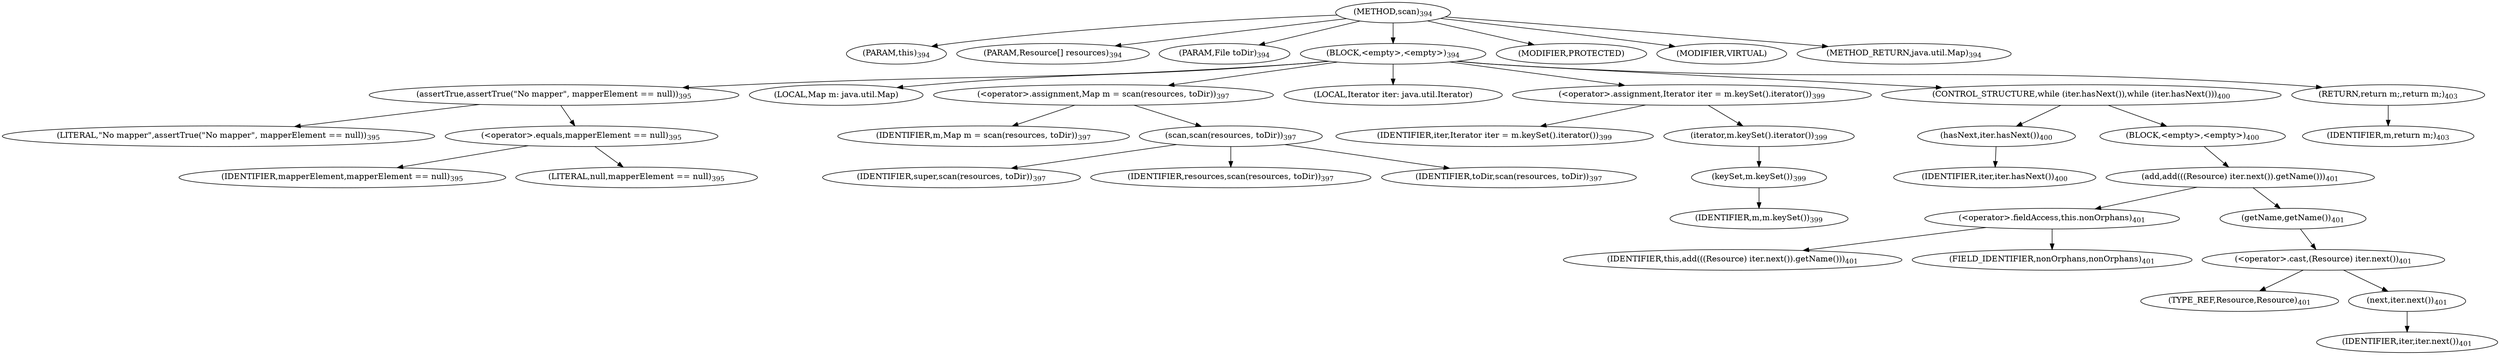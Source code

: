 digraph "scan" {  
"817" [label = <(METHOD,scan)<SUB>394</SUB>> ]
"818" [label = <(PARAM,this)<SUB>394</SUB>> ]
"819" [label = <(PARAM,Resource[] resources)<SUB>394</SUB>> ]
"820" [label = <(PARAM,File toDir)<SUB>394</SUB>> ]
"821" [label = <(BLOCK,&lt;empty&gt;,&lt;empty&gt;)<SUB>394</SUB>> ]
"822" [label = <(assertTrue,assertTrue(&quot;No mapper&quot;, mapperElement == null))<SUB>395</SUB>> ]
"823" [label = <(LITERAL,&quot;No mapper&quot;,assertTrue(&quot;No mapper&quot;, mapperElement == null))<SUB>395</SUB>> ]
"824" [label = <(&lt;operator&gt;.equals,mapperElement == null)<SUB>395</SUB>> ]
"825" [label = <(IDENTIFIER,mapperElement,mapperElement == null)<SUB>395</SUB>> ]
"826" [label = <(LITERAL,null,mapperElement == null)<SUB>395</SUB>> ]
"827" [label = <(LOCAL,Map m: java.util.Map)> ]
"828" [label = <(&lt;operator&gt;.assignment,Map m = scan(resources, toDir))<SUB>397</SUB>> ]
"829" [label = <(IDENTIFIER,m,Map m = scan(resources, toDir))<SUB>397</SUB>> ]
"830" [label = <(scan,scan(resources, toDir))<SUB>397</SUB>> ]
"831" [label = <(IDENTIFIER,super,scan(resources, toDir))<SUB>397</SUB>> ]
"832" [label = <(IDENTIFIER,resources,scan(resources, toDir))<SUB>397</SUB>> ]
"833" [label = <(IDENTIFIER,toDir,scan(resources, toDir))<SUB>397</SUB>> ]
"834" [label = <(LOCAL,Iterator iter: java.util.Iterator)> ]
"835" [label = <(&lt;operator&gt;.assignment,Iterator iter = m.keySet().iterator())<SUB>399</SUB>> ]
"836" [label = <(IDENTIFIER,iter,Iterator iter = m.keySet().iterator())<SUB>399</SUB>> ]
"837" [label = <(iterator,m.keySet().iterator())<SUB>399</SUB>> ]
"838" [label = <(keySet,m.keySet())<SUB>399</SUB>> ]
"839" [label = <(IDENTIFIER,m,m.keySet())<SUB>399</SUB>> ]
"840" [label = <(CONTROL_STRUCTURE,while (iter.hasNext()),while (iter.hasNext()))<SUB>400</SUB>> ]
"841" [label = <(hasNext,iter.hasNext())<SUB>400</SUB>> ]
"842" [label = <(IDENTIFIER,iter,iter.hasNext())<SUB>400</SUB>> ]
"843" [label = <(BLOCK,&lt;empty&gt;,&lt;empty&gt;)<SUB>400</SUB>> ]
"844" [label = <(add,add(((Resource) iter.next()).getName()))<SUB>401</SUB>> ]
"845" [label = <(&lt;operator&gt;.fieldAccess,this.nonOrphans)<SUB>401</SUB>> ]
"846" [label = <(IDENTIFIER,this,add(((Resource) iter.next()).getName()))<SUB>401</SUB>> ]
"847" [label = <(FIELD_IDENTIFIER,nonOrphans,nonOrphans)<SUB>401</SUB>> ]
"848" [label = <(getName,getName())<SUB>401</SUB>> ]
"849" [label = <(&lt;operator&gt;.cast,(Resource) iter.next())<SUB>401</SUB>> ]
"850" [label = <(TYPE_REF,Resource,Resource)<SUB>401</SUB>> ]
"851" [label = <(next,iter.next())<SUB>401</SUB>> ]
"852" [label = <(IDENTIFIER,iter,iter.next())<SUB>401</SUB>> ]
"853" [label = <(RETURN,return m;,return m;)<SUB>403</SUB>> ]
"854" [label = <(IDENTIFIER,m,return m;)<SUB>403</SUB>> ]
"855" [label = <(MODIFIER,PROTECTED)> ]
"856" [label = <(MODIFIER,VIRTUAL)> ]
"857" [label = <(METHOD_RETURN,java.util.Map)<SUB>394</SUB>> ]
  "817" -> "818" 
  "817" -> "819" 
  "817" -> "820" 
  "817" -> "821" 
  "817" -> "855" 
  "817" -> "856" 
  "817" -> "857" 
  "821" -> "822" 
  "821" -> "827" 
  "821" -> "828" 
  "821" -> "834" 
  "821" -> "835" 
  "821" -> "840" 
  "821" -> "853" 
  "822" -> "823" 
  "822" -> "824" 
  "824" -> "825" 
  "824" -> "826" 
  "828" -> "829" 
  "828" -> "830" 
  "830" -> "831" 
  "830" -> "832" 
  "830" -> "833" 
  "835" -> "836" 
  "835" -> "837" 
  "837" -> "838" 
  "838" -> "839" 
  "840" -> "841" 
  "840" -> "843" 
  "841" -> "842" 
  "843" -> "844" 
  "844" -> "845" 
  "844" -> "848" 
  "845" -> "846" 
  "845" -> "847" 
  "848" -> "849" 
  "849" -> "850" 
  "849" -> "851" 
  "851" -> "852" 
  "853" -> "854" 
}
